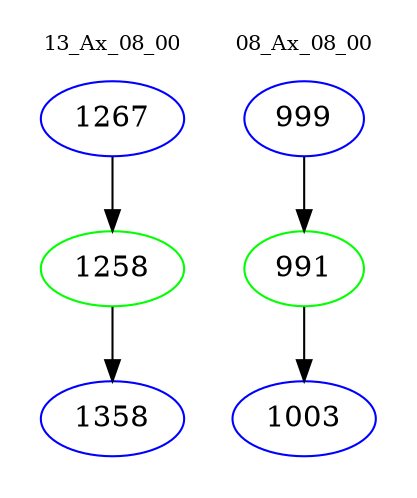 digraph{
subgraph cluster_0 {
color = white
label = "13_Ax_08_00";
fontsize=10;
T0_1267 [label="1267", color="blue"]
T0_1267 -> T0_1258 [color="black"]
T0_1258 [label="1258", color="green"]
T0_1258 -> T0_1358 [color="black"]
T0_1358 [label="1358", color="blue"]
}
subgraph cluster_1 {
color = white
label = "08_Ax_08_00";
fontsize=10;
T1_999 [label="999", color="blue"]
T1_999 -> T1_991 [color="black"]
T1_991 [label="991", color="green"]
T1_991 -> T1_1003 [color="black"]
T1_1003 [label="1003", color="blue"]
}
}
